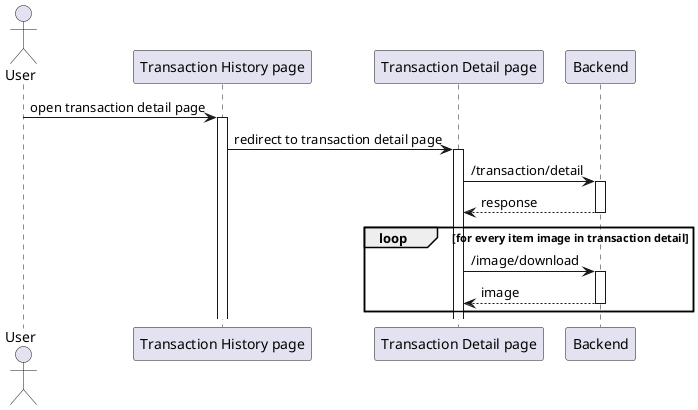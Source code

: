 @startuml template
'autonumber 1.1.1

actor User as u

' Box "front end"
participant "Transaction History page" as history
participant "Transaction Detail page" as detail
' end box

participant "Backend" as be

u -> history++ : open transaction detail page
history -> detail++ : redirect to transaction detail page
detail -> be++ : /transaction/detail
return response

loop for every item image in transaction detail
    detail -> be++ : /image/download
    return image
end

@enduml